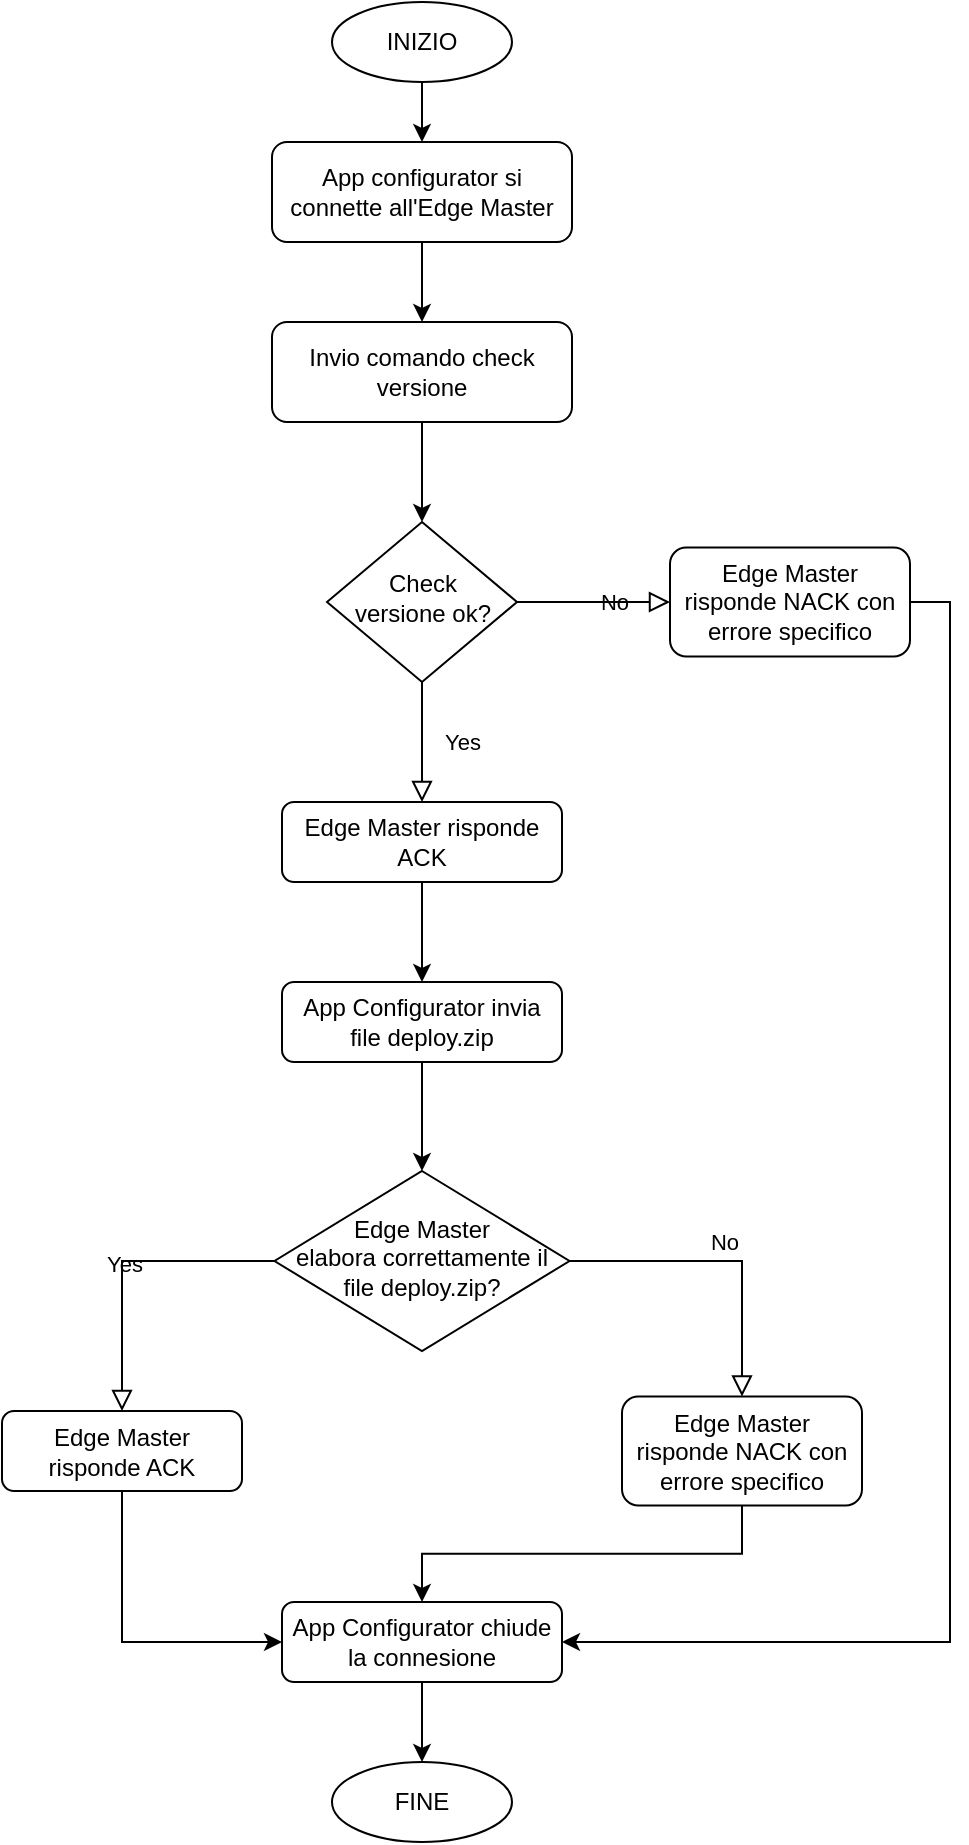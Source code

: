 <mxfile version="20.7.4" type="github" pages="2">
  <diagram id="C5RBs43oDa-KdzZeNtuy" name="Page-1">
    <mxGraphModel dx="794" dy="470" grid="1" gridSize="10" guides="1" tooltips="1" connect="1" arrows="1" fold="1" page="1" pageScale="1" pageWidth="827" pageHeight="1169" math="0" shadow="0">
      <root>
        <mxCell id="WIyWlLk6GJQsqaUBKTNV-0" />
        <mxCell id="WIyWlLk6GJQsqaUBKTNV-1" parent="WIyWlLk6GJQsqaUBKTNV-0" />
        <mxCell id="Nkn40ixXSRU_tC7gdVZO-2" value="" style="edgeStyle=orthogonalEdgeStyle;rounded=0;orthogonalLoop=1;jettySize=auto;html=1;" parent="WIyWlLk6GJQsqaUBKTNV-1" source="WIyWlLk6GJQsqaUBKTNV-3" target="Nkn40ixXSRU_tC7gdVZO-1" edge="1">
          <mxGeometry relative="1" as="geometry" />
        </mxCell>
        <mxCell id="WIyWlLk6GJQsqaUBKTNV-3" value="App configurator si connette all&#39;Edge Master" style="rounded=1;whiteSpace=wrap;html=1;fontSize=12;glass=0;strokeWidth=1;shadow=0;" parent="WIyWlLk6GJQsqaUBKTNV-1" vertex="1">
          <mxGeometry x="155" y="70" width="150" height="50" as="geometry" />
        </mxCell>
        <mxCell id="WIyWlLk6GJQsqaUBKTNV-5" value="No" style="edgeStyle=orthogonalEdgeStyle;rounded=0;jettySize=auto;orthogonalLoop=1;fontSize=11;endArrow=block;endFill=0;endSize=8;strokeWidth=1;shadow=0;labelBackgroundColor=none;html=1;" parent="WIyWlLk6GJQsqaUBKTNV-1" source="WIyWlLk6GJQsqaUBKTNV-6" edge="1">
          <mxGeometry y="10" relative="1" as="geometry">
            <mxPoint as="offset" />
            <mxPoint x="354" y="300" as="targetPoint" />
          </mxGeometry>
        </mxCell>
        <mxCell id="WIyWlLk6GJQsqaUBKTNV-6" value="Check &lt;br&gt;versione ok?" style="rhombus;whiteSpace=wrap;html=1;shadow=0;fontFamily=Helvetica;fontSize=12;align=center;strokeWidth=1;spacing=6;spacingTop=-4;" parent="WIyWlLk6GJQsqaUBKTNV-1" vertex="1">
          <mxGeometry x="182.5" y="260" width="95" height="80" as="geometry" />
        </mxCell>
        <mxCell id="Nkn40ixXSRU_tC7gdVZO-7" style="edgeStyle=orthogonalEdgeStyle;rounded=0;orthogonalLoop=1;jettySize=auto;html=1;exitX=1;exitY=0.5;exitDx=0;exitDy=0;entryX=1;entryY=0.5;entryDx=0;entryDy=0;" parent="WIyWlLk6GJQsqaUBKTNV-1" source="DGheJ2BCga1btRiKgDVm-0" target="WIyWlLk6GJQsqaUBKTNV-11" edge="1">
          <mxGeometry relative="1" as="geometry">
            <mxPoint x="474" y="300" as="sourcePoint" />
          </mxGeometry>
        </mxCell>
        <mxCell id="Nkn40ixXSRU_tC7gdVZO-30" style="edgeStyle=orthogonalEdgeStyle;rounded=0;orthogonalLoop=1;jettySize=auto;html=1;exitX=0.5;exitY=1;exitDx=0;exitDy=0;endArrow=classic;endFill=1;" parent="WIyWlLk6GJQsqaUBKTNV-1" source="WIyWlLk6GJQsqaUBKTNV-11" target="Nkn40ixXSRU_tC7gdVZO-31" edge="1">
          <mxGeometry relative="1" as="geometry">
            <mxPoint x="230" y="944.5" as="targetPoint" />
          </mxGeometry>
        </mxCell>
        <mxCell id="WIyWlLk6GJQsqaUBKTNV-11" value="App Configurator chiude la connesione" style="rounded=1;whiteSpace=wrap;html=1;fontSize=12;glass=0;strokeWidth=1;shadow=0;" parent="WIyWlLk6GJQsqaUBKTNV-1" vertex="1">
          <mxGeometry x="160" y="800" width="140" height="40" as="geometry" />
        </mxCell>
        <mxCell id="Nkn40ixXSRU_tC7gdVZO-3" value="" style="edgeStyle=orthogonalEdgeStyle;rounded=0;orthogonalLoop=1;jettySize=auto;html=1;" parent="WIyWlLk6GJQsqaUBKTNV-1" source="Nkn40ixXSRU_tC7gdVZO-1" target="WIyWlLk6GJQsqaUBKTNV-6" edge="1">
          <mxGeometry relative="1" as="geometry" />
        </mxCell>
        <mxCell id="Nkn40ixXSRU_tC7gdVZO-1" value="Invio comando check versione" style="rounded=1;whiteSpace=wrap;html=1;fontSize=12;glass=0;strokeWidth=1;shadow=0;" parent="WIyWlLk6GJQsqaUBKTNV-1" vertex="1">
          <mxGeometry x="155" y="160" width="150" height="50" as="geometry" />
        </mxCell>
        <mxCell id="Nkn40ixXSRU_tC7gdVZO-17" style="edgeStyle=orthogonalEdgeStyle;rounded=0;orthogonalLoop=1;jettySize=auto;html=1;exitX=0.5;exitY=1;exitDx=0;exitDy=0;entryX=0.5;entryY=0;entryDx=0;entryDy=0;" parent="WIyWlLk6GJQsqaUBKTNV-1" source="Nkn40ixXSRU_tC7gdVZO-10" target="Nkn40ixXSRU_tC7gdVZO-18" edge="1">
          <mxGeometry relative="1" as="geometry">
            <mxPoint x="230" y="620" as="targetPoint" />
          </mxGeometry>
        </mxCell>
        <mxCell id="Nkn40ixXSRU_tC7gdVZO-10" value="App Configurator invia &lt;br&gt;file deploy.zip" style="rounded=1;whiteSpace=wrap;html=1;fontSize=12;glass=0;strokeWidth=1;shadow=0;" parent="WIyWlLk6GJQsqaUBKTNV-1" vertex="1">
          <mxGeometry x="160" y="490" width="140" height="40" as="geometry" />
        </mxCell>
        <mxCell id="Nkn40ixXSRU_tC7gdVZO-14" value="Yes" style="rounded=0;html=1;jettySize=auto;orthogonalLoop=1;fontSize=11;endArrow=block;endFill=0;endSize=8;strokeWidth=1;shadow=0;labelBackgroundColor=none;edgeStyle=orthogonalEdgeStyle;exitX=0.5;exitY=1;exitDx=0;exitDy=0;entryX=0.5;entryY=0;entryDx=0;entryDy=0;" parent="WIyWlLk6GJQsqaUBKTNV-1" source="WIyWlLk6GJQsqaUBKTNV-6" target="Nkn40ixXSRU_tC7gdVZO-15" edge="1">
          <mxGeometry y="20" relative="1" as="geometry">
            <mxPoint as="offset" />
            <mxPoint x="230" y="370" as="sourcePoint" />
            <mxPoint x="230" y="440" as="targetPoint" />
          </mxGeometry>
        </mxCell>
        <mxCell id="Nkn40ixXSRU_tC7gdVZO-16" style="edgeStyle=orthogonalEdgeStyle;rounded=0;orthogonalLoop=1;jettySize=auto;html=1;exitX=0.5;exitY=1;exitDx=0;exitDy=0;entryX=0.5;entryY=0;entryDx=0;entryDy=0;" parent="WIyWlLk6GJQsqaUBKTNV-1" source="Nkn40ixXSRU_tC7gdVZO-15" target="Nkn40ixXSRU_tC7gdVZO-10" edge="1">
          <mxGeometry relative="1" as="geometry" />
        </mxCell>
        <mxCell id="Nkn40ixXSRU_tC7gdVZO-15" value="Edge Master risponde ACK" style="rounded=1;whiteSpace=wrap;html=1;fontSize=12;glass=0;strokeWidth=1;shadow=0;" parent="WIyWlLk6GJQsqaUBKTNV-1" vertex="1">
          <mxGeometry x="160" y="400" width="140" height="40" as="geometry" />
        </mxCell>
        <mxCell id="Nkn40ixXSRU_tC7gdVZO-18" value="Edge Master &lt;br&gt;elabora correttamente il file deploy.zip?" style="rhombus;whiteSpace=wrap;html=1;shadow=0;fontFamily=Helvetica;fontSize=12;align=center;strokeWidth=1;spacing=6;spacingTop=-4;" parent="WIyWlLk6GJQsqaUBKTNV-1" vertex="1">
          <mxGeometry x="156.25" y="584.5" width="147.5" height="90" as="geometry" />
        </mxCell>
        <mxCell id="Nkn40ixXSRU_tC7gdVZO-19" value="No" style="edgeStyle=orthogonalEdgeStyle;rounded=0;jettySize=auto;orthogonalLoop=1;fontSize=11;endArrow=block;endFill=0;endSize=8;strokeWidth=1;shadow=0;labelBackgroundColor=none;html=1;exitX=1;exitY=0.5;exitDx=0;exitDy=0;entryX=0.5;entryY=0;entryDx=0;entryDy=0;" parent="WIyWlLk6GJQsqaUBKTNV-1" source="Nkn40ixXSRU_tC7gdVZO-18" target="Nkn40ixXSRU_tC7gdVZO-20" edge="1">
          <mxGeometry y="10" relative="1" as="geometry">
            <mxPoint as="offset" />
            <mxPoint x="287.5" y="348.5" as="sourcePoint" />
            <mxPoint x="410" y="629.5" as="targetPoint" />
          </mxGeometry>
        </mxCell>
        <mxCell id="Nkn40ixXSRU_tC7gdVZO-29" style="edgeStyle=orthogonalEdgeStyle;rounded=0;orthogonalLoop=1;jettySize=auto;html=1;exitX=0.5;exitY=1;exitDx=0;exitDy=0;entryX=0.5;entryY=0;entryDx=0;entryDy=0;endArrow=classic;endFill=1;" parent="WIyWlLk6GJQsqaUBKTNV-1" source="Nkn40ixXSRU_tC7gdVZO-20" target="WIyWlLk6GJQsqaUBKTNV-11" edge="1">
          <mxGeometry relative="1" as="geometry" />
        </mxCell>
        <mxCell id="Nkn40ixXSRU_tC7gdVZO-20" value="Edge Master &lt;br&gt;risponde NACK con errore specifico" style="rounded=1;whiteSpace=wrap;html=1;fontSize=12;glass=0;strokeWidth=1;shadow=0;" parent="WIyWlLk6GJQsqaUBKTNV-1" vertex="1">
          <mxGeometry x="330" y="697.25" width="120" height="54.5" as="geometry" />
        </mxCell>
        <mxCell id="Nkn40ixXSRU_tC7gdVZO-28" style="edgeStyle=orthogonalEdgeStyle;rounded=0;orthogonalLoop=1;jettySize=auto;html=1;entryX=0;entryY=0.5;entryDx=0;entryDy=0;endArrow=classic;endFill=1;exitX=0.5;exitY=1;exitDx=0;exitDy=0;" parent="WIyWlLk6GJQsqaUBKTNV-1" source="Nkn40ixXSRU_tC7gdVZO-22" target="WIyWlLk6GJQsqaUBKTNV-11" edge="1">
          <mxGeometry relative="1" as="geometry" />
        </mxCell>
        <mxCell id="Nkn40ixXSRU_tC7gdVZO-22" value="Edge Master &lt;br&gt;risponde ACK" style="rounded=1;whiteSpace=wrap;html=1;fontSize=12;glass=0;strokeWidth=1;shadow=0;" parent="WIyWlLk6GJQsqaUBKTNV-1" vertex="1">
          <mxGeometry x="20" y="704.5" width="120" height="40" as="geometry" />
        </mxCell>
        <mxCell id="Nkn40ixXSRU_tC7gdVZO-26" value="Yes" style="edgeStyle=orthogonalEdgeStyle;rounded=0;jettySize=auto;orthogonalLoop=1;fontSize=11;endArrow=block;endFill=0;endSize=8;strokeWidth=1;shadow=0;labelBackgroundColor=none;html=1;exitX=0;exitY=0.5;exitDx=0;exitDy=0;entryX=0.5;entryY=0;entryDx=0;entryDy=0;verticalAlign=bottom;" parent="WIyWlLk6GJQsqaUBKTNV-1" source="Nkn40ixXSRU_tC7gdVZO-18" target="Nkn40ixXSRU_tC7gdVZO-22" edge="1">
          <mxGeometry y="10" relative="1" as="geometry">
            <mxPoint as="offset" />
            <mxPoint x="313.75" y="639.5" as="sourcePoint" />
            <mxPoint x="395" y="714.5" as="targetPoint" />
            <Array as="points">
              <mxPoint x="80" y="629.5" />
            </Array>
          </mxGeometry>
        </mxCell>
        <mxCell id="Nkn40ixXSRU_tC7gdVZO-31" value="FINE" style="ellipse;whiteSpace=wrap;html=1;" parent="WIyWlLk6GJQsqaUBKTNV-1" vertex="1">
          <mxGeometry x="185" y="880" width="90" height="40" as="geometry" />
        </mxCell>
        <mxCell id="Nkn40ixXSRU_tC7gdVZO-36" value="" style="edgeStyle=orthogonalEdgeStyle;rounded=0;orthogonalLoop=1;jettySize=auto;html=1;endArrow=classic;endFill=1;" parent="WIyWlLk6GJQsqaUBKTNV-1" source="Nkn40ixXSRU_tC7gdVZO-35" target="WIyWlLk6GJQsqaUBKTNV-3" edge="1">
          <mxGeometry relative="1" as="geometry" />
        </mxCell>
        <mxCell id="Nkn40ixXSRU_tC7gdVZO-35" value="INIZIO" style="ellipse;whiteSpace=wrap;html=1;" parent="WIyWlLk6GJQsqaUBKTNV-1" vertex="1">
          <mxGeometry x="185" width="90" height="40" as="geometry" />
        </mxCell>
        <mxCell id="DGheJ2BCga1btRiKgDVm-0" value="Edge Master &lt;br&gt;risponde NACK con errore specifico" style="rounded=1;whiteSpace=wrap;html=1;fontSize=12;glass=0;strokeWidth=1;shadow=0;" vertex="1" parent="WIyWlLk6GJQsqaUBKTNV-1">
          <mxGeometry x="354" y="272.75" width="120" height="54.5" as="geometry" />
        </mxCell>
      </root>
    </mxGraphModel>
  </diagram>
  <diagram id="sNn5bzSAGO9p4KPn7kvP" name="Page-2">
    <mxGraphModel dx="794" dy="470" grid="1" gridSize="10" guides="1" tooltips="1" connect="1" arrows="1" fold="1" page="1" pageScale="1" pageWidth="850" pageHeight="1100" math="0" shadow="0">
      <root>
        <mxCell id="0" />
        <mxCell id="1" parent="0" />
        <mxCell id="RKQ_MvmQZQb-ksRaA8eJ-8" style="edgeStyle=orthogonalEdgeStyle;rounded=0;orthogonalLoop=1;jettySize=auto;html=1;exitX=0.5;exitY=1;exitDx=0;exitDy=0;" edge="1" parent="1" source="lnMrBxuNPjSTEF1D7rmU-2" target="RKQ_MvmQZQb-ksRaA8eJ-5">
          <mxGeometry relative="1" as="geometry" />
        </mxCell>
        <mxCell id="lnMrBxuNPjSTEF1D7rmU-2" value="App configurator si connette all&#39;Edge Master" style="rounded=1;whiteSpace=wrap;html=1;fontSize=12;glass=0;strokeWidth=1;shadow=0;" parent="1" vertex="1">
          <mxGeometry x="150" y="80" width="150" height="50" as="geometry" />
        </mxCell>
        <mxCell id="lnMrBxuNPjSTEF1D7rmU-7" style="edgeStyle=orthogonalEdgeStyle;rounded=0;orthogonalLoop=1;jettySize=auto;html=1;exitX=0.5;exitY=1;exitDx=0;exitDy=0;endArrow=classic;endFill=1;" parent="1" source="lnMrBxuNPjSTEF1D7rmU-8" target="lnMrBxuNPjSTEF1D7rmU-23" edge="1">
          <mxGeometry relative="1" as="geometry">
            <mxPoint x="345" y="1040" as="targetPoint" />
          </mxGeometry>
        </mxCell>
        <mxCell id="lnMrBxuNPjSTEF1D7rmU-8" value="App Configurator chiude la connesione" style="rounded=1;whiteSpace=wrap;html=1;fontSize=12;glass=0;strokeWidth=1;shadow=0;" parent="1" vertex="1">
          <mxGeometry x="275" y="895.5" width="140" height="40" as="geometry" />
        </mxCell>
        <mxCell id="lnMrBxuNPjSTEF1D7rmU-11" style="edgeStyle=orthogonalEdgeStyle;rounded=0;orthogonalLoop=1;jettySize=auto;html=1;exitX=0.5;exitY=1;exitDx=0;exitDy=0;entryX=0.5;entryY=0;entryDx=0;entryDy=0;" parent="1" source="lnMrBxuNPjSTEF1D7rmU-12" target="lnMrBxuNPjSTEF1D7rmU-16" edge="1">
          <mxGeometry relative="1" as="geometry">
            <mxPoint x="347.5" y="780" as="targetPoint" />
          </mxGeometry>
        </mxCell>
        <mxCell id="lnMrBxuNPjSTEF1D7rmU-12" value="App Configurator invia &lt;br&gt;file deploy.zip" style="rounded=1;whiteSpace=wrap;html=1;fontSize=12;glass=0;strokeWidth=1;shadow=0;" parent="1" vertex="1">
          <mxGeometry x="275" y="600" width="140" height="40" as="geometry" />
        </mxCell>
        <mxCell id="lnMrBxuNPjSTEF1D7rmU-16" value="Edge Master &lt;br&gt;elabora correttamente il file deploy.zip?" style="rhombus;whiteSpace=wrap;html=1;shadow=0;fontFamily=Helvetica;fontSize=12;align=center;strokeWidth=1;spacing=6;spacingTop=-4;" parent="1" vertex="1">
          <mxGeometry x="250" y="690" width="190" height="90" as="geometry" />
        </mxCell>
        <mxCell id="lnMrBxuNPjSTEF1D7rmU-17" value="No" style="edgeStyle=orthogonalEdgeStyle;rounded=0;jettySize=auto;orthogonalLoop=1;fontSize=11;endArrow=block;endFill=0;endSize=8;strokeWidth=1;shadow=0;labelBackgroundColor=none;html=1;exitX=1;exitY=0.5;exitDx=0;exitDy=0;entryX=0.5;entryY=0;entryDx=0;entryDy=0;" parent="1" source="lnMrBxuNPjSTEF1D7rmU-16" target="lnMrBxuNPjSTEF1D7rmU-19" edge="1">
          <mxGeometry y="10" relative="1" as="geometry">
            <mxPoint as="offset" />
            <mxPoint x="402.5" y="444" as="sourcePoint" />
            <mxPoint x="525" y="725" as="targetPoint" />
          </mxGeometry>
        </mxCell>
        <mxCell id="lnMrBxuNPjSTEF1D7rmU-18" style="edgeStyle=orthogonalEdgeStyle;rounded=0;orthogonalLoop=1;jettySize=auto;html=1;exitX=0.5;exitY=1;exitDx=0;exitDy=0;entryX=0.5;entryY=0;entryDx=0;entryDy=0;endArrow=classic;endFill=1;" parent="1" source="lnMrBxuNPjSTEF1D7rmU-19" target="lnMrBxuNPjSTEF1D7rmU-8" edge="1">
          <mxGeometry relative="1" as="geometry" />
        </mxCell>
        <mxCell id="lnMrBxuNPjSTEF1D7rmU-19" value="Edge Master &lt;br&gt;risponde NACK con messaggio di errore specifico" style="rounded=1;whiteSpace=wrap;html=1;fontSize=12;glass=0;strokeWidth=1;shadow=0;" parent="1" vertex="1">
          <mxGeometry x="440" y="770" width="120" height="70" as="geometry" />
        </mxCell>
        <mxCell id="lnMrBxuNPjSTEF1D7rmU-20" style="edgeStyle=orthogonalEdgeStyle;rounded=0;orthogonalLoop=1;jettySize=auto;html=1;entryX=0;entryY=0.5;entryDx=0;entryDy=0;endArrow=classic;endFill=1;exitX=0.5;exitY=1;exitDx=0;exitDy=0;" parent="1" source="lnMrBxuNPjSTEF1D7rmU-21" target="lnMrBxuNPjSTEF1D7rmU-8" edge="1">
          <mxGeometry relative="1" as="geometry">
            <mxPoint x="200" y="825" as="sourcePoint" />
          </mxGeometry>
        </mxCell>
        <mxCell id="lnMrBxuNPjSTEF1D7rmU-21" value="Edge Master &lt;br&gt;risponde ACK" style="rounded=1;whiteSpace=wrap;html=1;fontSize=12;glass=0;strokeWidth=1;shadow=0;" parent="1" vertex="1">
          <mxGeometry x="130" y="785" width="120" height="40" as="geometry" />
        </mxCell>
        <mxCell id="lnMrBxuNPjSTEF1D7rmU-23" value="FINE" style="ellipse;whiteSpace=wrap;html=1;" parent="1" vertex="1">
          <mxGeometry x="300" y="975.5" width="90" height="40" as="geometry" />
        </mxCell>
        <mxCell id="lnMrBxuNPjSTEF1D7rmU-24" value="" style="edgeStyle=orthogonalEdgeStyle;rounded=0;orthogonalLoop=1;jettySize=auto;html=1;endArrow=classic;endFill=1;" parent="1" source="lnMrBxuNPjSTEF1D7rmU-25" target="lnMrBxuNPjSTEF1D7rmU-2" edge="1">
          <mxGeometry relative="1" as="geometry" />
        </mxCell>
        <mxCell id="lnMrBxuNPjSTEF1D7rmU-25" value="INIZIO" style="ellipse;whiteSpace=wrap;html=1;" parent="1" vertex="1">
          <mxGeometry x="180" width="90" height="40" as="geometry" />
        </mxCell>
        <mxCell id="lnMrBxuNPjSTEF1D7rmU-26" value="&amp;nbsp; &amp;nbsp; &amp;nbsp; &amp;nbsp;Yes" style="edgeStyle=orthogonalEdgeStyle;rounded=0;jettySize=auto;orthogonalLoop=1;fontSize=11;endArrow=block;endFill=0;endSize=8;strokeWidth=1;shadow=0;labelBackgroundColor=none;html=1;exitX=0;exitY=0.5;exitDx=0;exitDy=0;entryX=0.5;entryY=0;entryDx=0;entryDy=0;verticalAlign=middle;" parent="1" source="lnMrBxuNPjSTEF1D7rmU-16" target="lnMrBxuNPjSTEF1D7rmU-21" edge="1">
          <mxGeometry y="10" relative="1" as="geometry">
            <mxPoint as="offset" />
            <mxPoint x="135" y="725" as="sourcePoint" />
            <mxPoint x="200" y="785" as="targetPoint" />
          </mxGeometry>
        </mxCell>
        <mxCell id="RKQ_MvmQZQb-ksRaA8eJ-1" value="No" style="edgeStyle=orthogonalEdgeStyle;rounded=0;jettySize=auto;orthogonalLoop=1;fontSize=11;endArrow=block;endFill=0;endSize=8;strokeWidth=1;shadow=0;labelBackgroundColor=none;html=1;" edge="1" parent="1" source="RKQ_MvmQZQb-ksRaA8eJ-2">
          <mxGeometry y="10" relative="1" as="geometry">
            <mxPoint as="offset" />
            <mxPoint x="469" y="410" as="targetPoint" />
          </mxGeometry>
        </mxCell>
        <mxCell id="RKQ_MvmQZQb-ksRaA8eJ-2" value="Check &lt;br&gt;versione ok?" style="rhombus;whiteSpace=wrap;html=1;shadow=0;fontFamily=Helvetica;fontSize=12;align=center;strokeWidth=1;spacing=6;spacingTop=-4;" vertex="1" parent="1">
          <mxGeometry x="297.5" y="370" width="95" height="80" as="geometry" />
        </mxCell>
        <mxCell id="RKQ_MvmQZQb-ksRaA8eJ-10" style="edgeStyle=orthogonalEdgeStyle;rounded=0;orthogonalLoop=1;jettySize=auto;html=1;exitX=1;exitY=0.5;exitDx=0;exitDy=0;entryX=1;entryY=0.5;entryDx=0;entryDy=0;startArrow=none;" edge="1" parent="1" source="RKQ_MvmQZQb-ksRaA8eJ-11" target="lnMrBxuNPjSTEF1D7rmU-8">
          <mxGeometry relative="1" as="geometry">
            <mxPoint x="589" y="410" as="sourcePoint" />
          </mxGeometry>
        </mxCell>
        <mxCell id="9DyAZH3r6vahU9kJd_p6-5" style="edgeStyle=orthogonalEdgeStyle;rounded=0;orthogonalLoop=1;jettySize=auto;html=1;exitX=0.5;exitY=1;exitDx=0;exitDy=0;" edge="1" parent="1" source="RKQ_MvmQZQb-ksRaA8eJ-5" target="9DyAZH3r6vahU9kJd_p6-2">
          <mxGeometry relative="1" as="geometry" />
        </mxCell>
        <mxCell id="RKQ_MvmQZQb-ksRaA8eJ-5" value="Invio comando check versione" style="rounded=1;whiteSpace=wrap;html=1;fontSize=12;glass=0;strokeWidth=1;shadow=0;" vertex="1" parent="1">
          <mxGeometry x="150" y="170" width="150" height="50" as="geometry" />
        </mxCell>
        <mxCell id="RKQ_MvmQZQb-ksRaA8eJ-6" value="Yes" style="rounded=0;html=1;jettySize=auto;orthogonalLoop=1;fontSize=11;endArrow=block;endFill=0;endSize=8;strokeWidth=1;shadow=0;labelBackgroundColor=none;edgeStyle=orthogonalEdgeStyle;exitX=0.5;exitY=1;exitDx=0;exitDy=0;entryX=0.5;entryY=0;entryDx=0;entryDy=0;" edge="1" parent="1" source="RKQ_MvmQZQb-ksRaA8eJ-2" target="RKQ_MvmQZQb-ksRaA8eJ-7">
          <mxGeometry y="20" relative="1" as="geometry">
            <mxPoint as="offset" />
            <mxPoint x="345" y="480" as="sourcePoint" />
            <mxPoint x="345" y="550" as="targetPoint" />
          </mxGeometry>
        </mxCell>
        <mxCell id="RKQ_MvmQZQb-ksRaA8eJ-9" style="edgeStyle=orthogonalEdgeStyle;rounded=0;orthogonalLoop=1;jettySize=auto;html=1;exitX=0.5;exitY=1;exitDx=0;exitDy=0;entryX=0.5;entryY=0;entryDx=0;entryDy=0;" edge="1" parent="1" source="RKQ_MvmQZQb-ksRaA8eJ-7" target="lnMrBxuNPjSTEF1D7rmU-12">
          <mxGeometry relative="1" as="geometry" />
        </mxCell>
        <mxCell id="RKQ_MvmQZQb-ksRaA8eJ-7" value="Edge Master risponde ACK" style="rounded=1;whiteSpace=wrap;html=1;fontSize=12;glass=0;strokeWidth=1;shadow=0;" vertex="1" parent="1">
          <mxGeometry x="275" y="510" width="140" height="40" as="geometry" />
        </mxCell>
        <mxCell id="RKQ_MvmQZQb-ksRaA8eJ-11" value="Edge Master &lt;br&gt;risponde NACK con messaggio di errore specifico" style="rounded=1;whiteSpace=wrap;html=1;fontSize=12;glass=0;strokeWidth=1;shadow=0;" vertex="1" parent="1">
          <mxGeometry x="470" y="375" width="120" height="70" as="geometry" />
        </mxCell>
        <mxCell id="RKQ_MvmQZQb-ksRaA8eJ-12" value="" style="edgeStyle=orthogonalEdgeStyle;rounded=0;orthogonalLoop=1;jettySize=auto;html=1;exitX=1;exitY=0.5;exitDx=0;exitDy=0;entryX=1;entryY=0.5;entryDx=0;entryDy=0;endArrow=none;" edge="1" parent="1" target="RKQ_MvmQZQb-ksRaA8eJ-11">
          <mxGeometry relative="1" as="geometry">
            <mxPoint x="589" y="410" as="sourcePoint" />
            <mxPoint x="415" y="935.5" as="targetPoint" />
          </mxGeometry>
        </mxCell>
        <mxCell id="9DyAZH3r6vahU9kJd_p6-2" value="Edge Master&lt;br&gt;vuoto?" style="rhombus;whiteSpace=wrap;html=1;" vertex="1" parent="1">
          <mxGeometry x="172.5" y="260" width="105" height="90" as="geometry" />
        </mxCell>
        <mxCell id="9DyAZH3r6vahU9kJd_p6-3" value="Yes" style="rounded=0;html=1;jettySize=auto;orthogonalLoop=1;fontSize=11;endArrow=block;endFill=0;endSize=8;strokeWidth=1;shadow=0;labelBackgroundColor=none;edgeStyle=orthogonalEdgeStyle;exitX=0;exitY=0.5;exitDx=0;exitDy=0;entryX=0;entryY=0.5;entryDx=0;entryDy=0;" edge="1" parent="1" source="9DyAZH3r6vahU9kJd_p6-2" target="RKQ_MvmQZQb-ksRaA8eJ-7">
          <mxGeometry y="20" relative="1" as="geometry">
            <mxPoint as="offset" />
            <mxPoint x="355" y="460" as="sourcePoint" />
            <mxPoint x="355" y="520" as="targetPoint" />
            <Array as="points">
              <mxPoint x="100" y="305" />
              <mxPoint x="100" y="530" />
            </Array>
          </mxGeometry>
        </mxCell>
        <mxCell id="9DyAZH3r6vahU9kJd_p6-4" value="No" style="edgeStyle=orthogonalEdgeStyle;rounded=0;jettySize=auto;orthogonalLoop=1;fontSize=11;endArrow=block;endFill=0;endSize=8;strokeWidth=1;shadow=0;labelBackgroundColor=none;html=1;exitX=1;exitY=0.5;exitDx=0;exitDy=0;entryX=0.5;entryY=0;entryDx=0;entryDy=0;" edge="1" parent="1" source="9DyAZH3r6vahU9kJd_p6-2" target="RKQ_MvmQZQb-ksRaA8eJ-2">
          <mxGeometry y="10" relative="1" as="geometry">
            <mxPoint as="offset" />
            <mxPoint x="402.5" y="420" as="sourcePoint" />
            <mxPoint x="479" y="420" as="targetPoint" />
          </mxGeometry>
        </mxCell>
      </root>
    </mxGraphModel>
  </diagram>
</mxfile>
